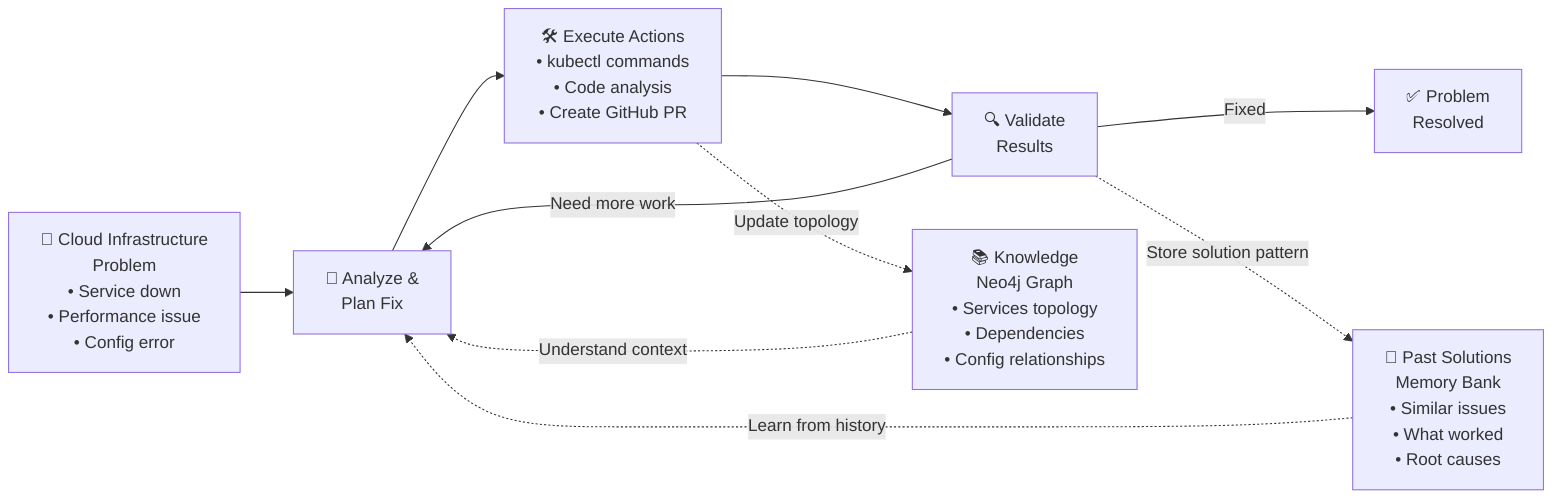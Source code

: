 flowchart LR
  %% Problem Input
  A[🚨 Cloud Infrastructure<br/>Problem<br/>• Service down<br/>• Performance issue<br/>• Config error] --> B[🧠 Analyze &<br/>Plan Fix]
  
  %% Core Loop
  B --> C[🛠️ Execute Actions<br/>• kubectl commands<br/>• Code analysis<br/>• Create GitHub PR]
  C --> D[🔍 Validate<br/>Results]
  D -->|Fixed| E[✅ Problem<br/>Resolved]
  D -->|Need more work| B
  
  %% Knowledge Sources
  F[📚 Knowledge <br/>Neo4j Graph<br/>• Services topology<br/>• Dependencies<br/>• Config relationships] -.->|Understand context| B
  
  G[🧠 Past Solutions<br/>Memory Bank<br/>• Similar issues<br/>• What worked<br/>• Root causes] -.->|Learn from history| B
  
  %% Learning Updates
  C -.->|Update topology| F
  D -.->|Store solution pattern| G